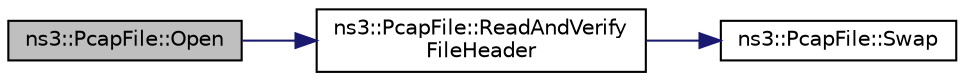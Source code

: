 digraph "ns3::PcapFile::Open"
{
 // LATEX_PDF_SIZE
  edge [fontname="Helvetica",fontsize="10",labelfontname="Helvetica",labelfontsize="10"];
  node [fontname="Helvetica",fontsize="10",shape=record];
  rankdir="LR";
  Node1 [label="ns3::PcapFile::Open",height=0.2,width=0.4,color="black", fillcolor="grey75", style="filled", fontcolor="black",tooltip="Create a new pcap file or open an existing pcap file."];
  Node1 -> Node2 [color="midnightblue",fontsize="10",style="solid",fontname="Helvetica"];
  Node2 [label="ns3::PcapFile::ReadAndVerify\lFileHeader",height=0.2,width=0.4,color="black", fillcolor="white", style="filled",URL="$classns3_1_1_pcap_file.html#aa73a9f58350e911c34bdac1071e60e10",tooltip="Read and verify a Pcap file header."];
  Node2 -> Node3 [color="midnightblue",fontsize="10",style="solid",fontname="Helvetica"];
  Node3 [label="ns3::PcapFile::Swap",height=0.2,width=0.4,color="black", fillcolor="white", style="filled",URL="$classns3_1_1_pcap_file.html#af5adf22a721473f1add1e002492f5587",tooltip="Swap a value byte order."];
}
